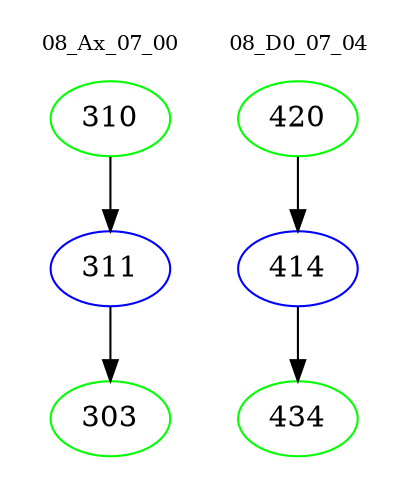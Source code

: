 digraph{
subgraph cluster_0 {
color = white
label = "08_Ax_07_00";
fontsize=10;
T0_310 [label="310", color="green"]
T0_310 -> T0_311 [color="black"]
T0_311 [label="311", color="blue"]
T0_311 -> T0_303 [color="black"]
T0_303 [label="303", color="green"]
}
subgraph cluster_1 {
color = white
label = "08_D0_07_04";
fontsize=10;
T1_420 [label="420", color="green"]
T1_420 -> T1_414 [color="black"]
T1_414 [label="414", color="blue"]
T1_414 -> T1_434 [color="black"]
T1_434 [label="434", color="green"]
}
}
